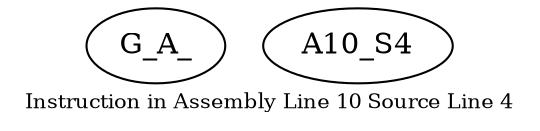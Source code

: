digraph{
	node [ ]
	edge [ ]
	G_A_
	A10_S4 [ ]
	label = "Instruction in Assembly Line 10 Source Line 4"
	fontsize = "10"
}
